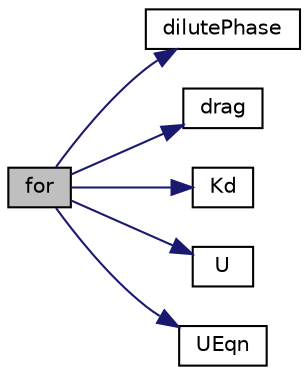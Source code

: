 digraph "for"
{
  bgcolor="transparent";
  edge [fontname="Helvetica",fontsize="10",labelfontname="Helvetica",labelfontsize="10"];
  node [fontname="Helvetica",fontsize="10",shape=record];
  rankdir="LR";
  Node0 [label="for",height=0.2,width=0.4,color="black", fillcolor="grey75", style="filled", fontcolor="black"];
  Node0 -> Node1 [color="midnightblue",fontsize="10",style="solid",fontname="Helvetica"];
  Node1 [label="dilutePhase",height=0.2,width=0.4,color="black",URL="$a03381.html#a75656671fc32467f29a2bc759db6e065"];
  Node0 -> Node2 [color="midnightblue",fontsize="10",style="solid",fontname="Helvetica"];
  Node2 [label="drag",height=0.2,width=0.4,color="black",URL="$a03378.html#aa94b298db8af5c1522eb8cae491ab2a0"];
  Node0 -> Node3 [color="midnightblue",fontsize="10",style="solid",fontname="Helvetica"];
  Node3 [label="Kd",height=0.2,width=0.4,color="black",URL="$a01697.html#a645492e95ce891a551ade0213e25215e"];
  Node0 -> Node4 [color="midnightblue",fontsize="10",style="solid",fontname="Helvetica"];
  Node4 [label="U",height=0.2,width=0.4,color="black",URL="$a03372.html#a626d424d391c0821fa35bfe3c3f61022"];
  Node0 -> Node5 [color="midnightblue",fontsize="10",style="solid",fontname="Helvetica"];
  Node5 [label="UEqn",height=0.2,width=0.4,color="black",URL="$a04038.html#aca6be8f7ed14e8582a0811cfe8a2d205"];
}
